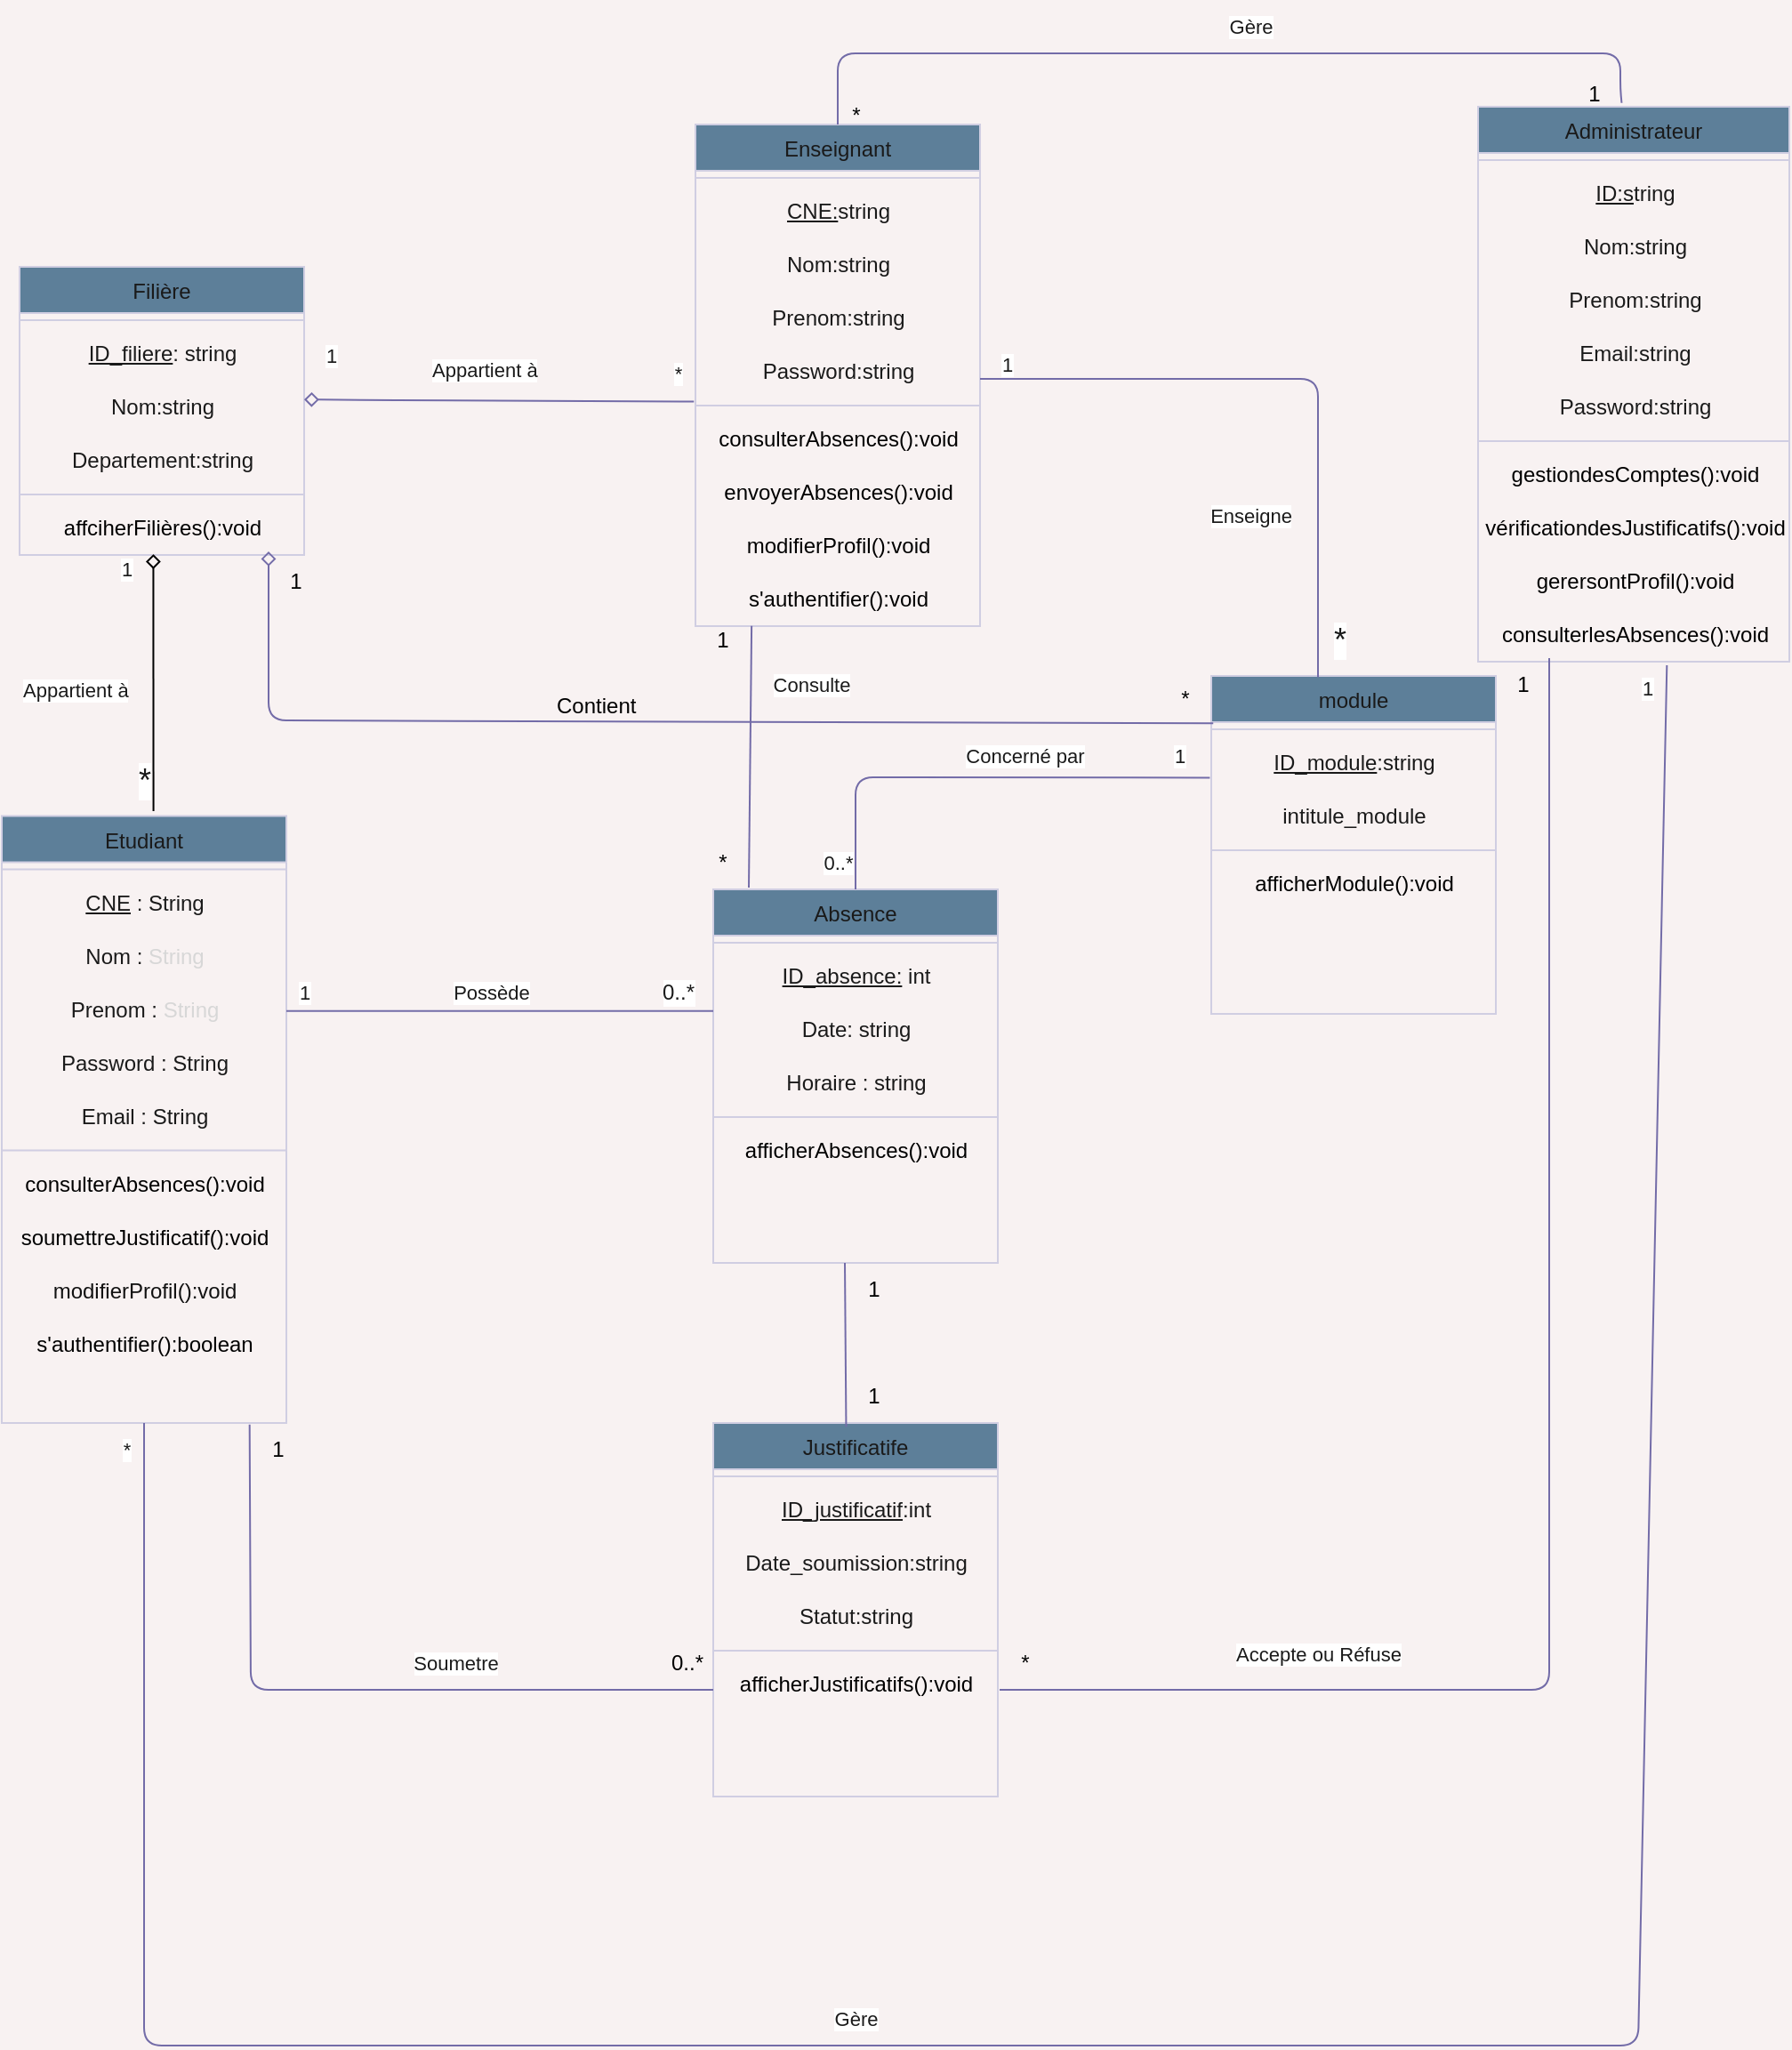 <mxfile>
    <diagram id="C5RBs43oDa-KdzZeNtuy" name="Page-1">
        <mxGraphModel dx="529" dy="321" grid="1" gridSize="10" guides="1" tooltips="1" connect="1" arrows="1" fold="1" page="1" pageScale="1" pageWidth="827" pageHeight="1169" background="light-dark(#f8f2f2, #121212)" math="0" shadow="0">
            <root>
                <mxCell id="WIyWlLk6GJQsqaUBKTNV-0"/>
                <mxCell id="WIyWlLk6GJQsqaUBKTNV-1" parent="WIyWlLk6GJQsqaUBKTNV-0"/>
                <mxCell id="zkfFHV4jXpPFQw0GAbJ--6" value="Etudiant" style="swimlane;fontStyle=0;align=center;verticalAlign=top;childLayout=stackLayout;horizontal=1;startSize=26;horizontalStack=0;resizeParent=1;resizeLast=0;collapsible=1;marginBottom=0;rounded=0;shadow=0;strokeWidth=1;labelBackgroundColor=none;fillColor=#5D7F99;strokeColor=#D0CEE2;fontColor=#1A1A1A;" parent="WIyWlLk6GJQsqaUBKTNV-1" vertex="1">
                    <mxGeometry x="90" y="668.75" width="160" height="341.25" as="geometry">
                        <mxRectangle x="130" y="380" width="160" height="26" as="alternateBounds"/>
                    </mxGeometry>
                </mxCell>
                <mxCell id="zkfFHV4jXpPFQw0GAbJ--9" value="" style="line;html=1;strokeWidth=1;align=left;verticalAlign=middle;spacingTop=-1;spacingLeft=3;spacingRight=3;rotatable=0;labelPosition=right;points=[];portConstraint=eastwest;labelBackgroundColor=none;fillColor=#5D7F99;strokeColor=#D0CEE2;fontColor=#1A1A1A;rounded=0;" parent="zkfFHV4jXpPFQw0GAbJ--6" vertex="1">
                    <mxGeometry y="26" width="160" height="8" as="geometry"/>
                </mxCell>
                <mxCell id="KPbJ_3w0T-IEtuTJ-LnU-7" value="&lt;u&gt;CNE&lt;/u&gt; : String" style="text;html=1;align=center;verticalAlign=middle;resizable=0;points=[];autosize=1;strokeColor=none;fillColor=none;fontColor=#1A1A1A;" parent="zkfFHV4jXpPFQw0GAbJ--6" vertex="1">
                    <mxGeometry y="34" width="160" height="30" as="geometry"/>
                </mxCell>
                <mxCell id="KPbJ_3w0T-IEtuTJ-LnU-11" value="Nom :&amp;nbsp;&lt;span&gt;&lt;font style=&quot;color: light-dark(rgb(215, 215, 215), rgb(255, 255, 255));&quot;&gt;String&lt;/font&gt;&lt;/span&gt;" style="text;html=1;align=center;verticalAlign=middle;resizable=0;points=[];autosize=1;strokeColor=none;fillColor=none;fontColor=#1A1A1A;" parent="zkfFHV4jXpPFQw0GAbJ--6" vertex="1">
                    <mxGeometry y="64" width="160" height="30" as="geometry"/>
                </mxCell>
                <mxCell id="KPbJ_3w0T-IEtuTJ-LnU-12" value="Prenom :&amp;nbsp;&lt;span&gt;&lt;font style=&quot;color: light-dark(rgb(215, 215, 215), rgb(255, 255, 255));&quot;&gt;String&lt;/font&gt;&lt;/span&gt;" style="text;html=1;align=center;verticalAlign=middle;resizable=0;points=[];autosize=1;strokeColor=none;fillColor=none;fontColor=#1A1A1A;" parent="zkfFHV4jXpPFQw0GAbJ--6" vertex="1">
                    <mxGeometry y="94" width="160" height="30" as="geometry"/>
                </mxCell>
                <mxCell id="KPbJ_3w0T-IEtuTJ-LnU-13" value="Password : String" style="text;html=1;align=center;verticalAlign=middle;resizable=0;points=[];autosize=1;strokeColor=none;fillColor=none;fontColor=#1A1A1A;" parent="zkfFHV4jXpPFQw0GAbJ--6" vertex="1">
                    <mxGeometry y="124" width="160" height="30" as="geometry"/>
                </mxCell>
                <mxCell id="KPbJ_3w0T-IEtuTJ-LnU-14" value="Email : String" style="text;html=1;align=center;verticalAlign=middle;resizable=0;points=[];autosize=1;strokeColor=none;fillColor=none;fontColor=#1A1A1A;" parent="zkfFHV4jXpPFQw0GAbJ--6" vertex="1">
                    <mxGeometry y="154" width="160" height="30" as="geometry"/>
                </mxCell>
                <mxCell id="17" value="" style="line;html=1;strokeWidth=1;align=left;verticalAlign=middle;spacingTop=-1;spacingLeft=3;spacingRight=3;rotatable=0;labelPosition=right;points=[];portConstraint=eastwest;labelBackgroundColor=none;fillColor=#5D7F99;strokeColor=#D0CEE2;fontColor=#1A1A1A;rounded=0;" vertex="1" parent="zkfFHV4jXpPFQw0GAbJ--6">
                    <mxGeometry y="184" width="160" height="8" as="geometry"/>
                </mxCell>
                <mxCell id="18" value="consulterAbsences():void" style="text;html=1;align=center;verticalAlign=middle;resizable=0;points=[];autosize=1;strokeColor=none;fillColor=none;" vertex="1" parent="zkfFHV4jXpPFQw0GAbJ--6">
                    <mxGeometry y="192" width="160" height="30" as="geometry"/>
                </mxCell>
                <mxCell id="20" value="soumettreJustificatif():void" style="text;html=1;align=center;verticalAlign=middle;resizable=0;points=[];autosize=1;strokeColor=none;fillColor=none;" vertex="1" parent="zkfFHV4jXpPFQw0GAbJ--6">
                    <mxGeometry y="222" width="160" height="30" as="geometry"/>
                </mxCell>
                <mxCell id="25" value="&lt;font color=&quot;#121212&quot;&gt;modifierProfil():void&lt;/font&gt;" style="text;html=1;align=center;verticalAlign=middle;resizable=0;points=[];autosize=1;strokeColor=none;fillColor=none;" vertex="1" parent="zkfFHV4jXpPFQw0GAbJ--6">
                    <mxGeometry y="252" width="160" height="30" as="geometry"/>
                </mxCell>
                <mxCell id="41" value="s&#39;authentifier():boolean" style="text;html=1;align=center;verticalAlign=middle;resizable=0;points=[];autosize=1;strokeColor=none;fillColor=none;" vertex="1" parent="zkfFHV4jXpPFQw0GAbJ--6">
                    <mxGeometry y="282" width="160" height="30" as="geometry"/>
                </mxCell>
                <mxCell id="KPbJ_3w0T-IEtuTJ-LnU-0" value="Enseignant" style="swimlane;fontStyle=0;align=center;verticalAlign=top;childLayout=stackLayout;horizontal=1;startSize=26;horizontalStack=0;resizeParent=1;resizeLast=0;collapsible=1;marginBottom=0;rounded=0;shadow=0;strokeWidth=1;labelBackgroundColor=none;fillColor=#5D7F99;strokeColor=#D0CEE2;fontColor=#1A1A1A;" parent="WIyWlLk6GJQsqaUBKTNV-1" vertex="1">
                    <mxGeometry x="480" y="280" width="160" height="282" as="geometry">
                        <mxRectangle x="130" y="380" width="160" height="26" as="alternateBounds"/>
                    </mxGeometry>
                </mxCell>
                <mxCell id="KPbJ_3w0T-IEtuTJ-LnU-1" value="" style="line;html=1;strokeWidth=1;align=left;verticalAlign=middle;spacingTop=-1;spacingLeft=3;spacingRight=3;rotatable=0;labelPosition=right;points=[];portConstraint=eastwest;labelBackgroundColor=none;fillColor=#5D7F99;strokeColor=#D0CEE2;fontColor=#1A1A1A;rounded=0;" parent="KPbJ_3w0T-IEtuTJ-LnU-0" vertex="1">
                    <mxGeometry y="26" width="160" height="8" as="geometry"/>
                </mxCell>
                <mxCell id="KPbJ_3w0T-IEtuTJ-LnU-26" value="&lt;u&gt;CNE:&lt;/u&gt;string" style="text;html=1;align=center;verticalAlign=middle;resizable=0;points=[];autosize=1;strokeColor=none;fillColor=none;fontColor=#1A1A1A;" parent="KPbJ_3w0T-IEtuTJ-LnU-0" vertex="1">
                    <mxGeometry y="34" width="160" height="30" as="geometry"/>
                </mxCell>
                <mxCell id="KPbJ_3w0T-IEtuTJ-LnU-27" value="Nom:string" style="text;html=1;align=center;verticalAlign=middle;resizable=0;points=[];autosize=1;strokeColor=none;fillColor=none;fontColor=#1A1A1A;" parent="KPbJ_3w0T-IEtuTJ-LnU-0" vertex="1">
                    <mxGeometry y="64" width="160" height="30" as="geometry"/>
                </mxCell>
                <mxCell id="KPbJ_3w0T-IEtuTJ-LnU-28" value="Prenom:string" style="text;html=1;align=center;verticalAlign=middle;resizable=0;points=[];autosize=1;strokeColor=none;fillColor=none;fontColor=#1A1A1A;" parent="KPbJ_3w0T-IEtuTJ-LnU-0" vertex="1">
                    <mxGeometry y="94" width="160" height="30" as="geometry"/>
                </mxCell>
                <mxCell id="KPbJ_3w0T-IEtuTJ-LnU-32" value="Password:string" style="text;html=1;align=center;verticalAlign=middle;resizable=0;points=[];autosize=1;strokeColor=none;fillColor=none;fontColor=#1A1A1A;" parent="KPbJ_3w0T-IEtuTJ-LnU-0" vertex="1">
                    <mxGeometry y="124" width="160" height="30" as="geometry"/>
                </mxCell>
                <mxCell id="21" value="" style="line;html=1;strokeWidth=1;align=left;verticalAlign=middle;spacingTop=-1;spacingLeft=3;spacingRight=3;rotatable=0;labelPosition=right;points=[];portConstraint=eastwest;labelBackgroundColor=none;fillColor=#5D7F99;strokeColor=#D0CEE2;fontColor=#1A1A1A;rounded=0;" vertex="1" parent="KPbJ_3w0T-IEtuTJ-LnU-0">
                    <mxGeometry y="154" width="160" height="8" as="geometry"/>
                </mxCell>
                <mxCell id="22" value="consulterAbsences():void" style="text;html=1;align=center;verticalAlign=middle;resizable=0;points=[];autosize=1;strokeColor=none;fillColor=none;" vertex="1" parent="KPbJ_3w0T-IEtuTJ-LnU-0">
                    <mxGeometry y="162" width="160" height="30" as="geometry"/>
                </mxCell>
                <mxCell id="23" value="envoyerAbsences():void" style="text;html=1;align=center;verticalAlign=middle;resizable=0;points=[];autosize=1;strokeColor=none;fillColor=none;" vertex="1" parent="KPbJ_3w0T-IEtuTJ-LnU-0">
                    <mxGeometry y="192" width="160" height="30" as="geometry"/>
                </mxCell>
                <mxCell id="24" value="modifierProfil():void" style="text;html=1;align=center;verticalAlign=middle;resizable=0;points=[];autosize=1;strokeColor=none;fillColor=none;" vertex="1" parent="KPbJ_3w0T-IEtuTJ-LnU-0">
                    <mxGeometry y="222" width="160" height="30" as="geometry"/>
                </mxCell>
                <mxCell id="42" value="s&#39;authentifier():void" style="text;html=1;align=center;verticalAlign=middle;resizable=0;points=[];autosize=1;strokeColor=none;fillColor=none;" vertex="1" parent="KPbJ_3w0T-IEtuTJ-LnU-0">
                    <mxGeometry y="252" width="160" height="30" as="geometry"/>
                </mxCell>
                <mxCell id="KPbJ_3w0T-IEtuTJ-LnU-2" value="Administrateur" style="swimlane;fontStyle=0;align=center;verticalAlign=top;childLayout=stackLayout;horizontal=1;startSize=26;horizontalStack=0;resizeParent=1;resizeLast=0;collapsible=1;marginBottom=0;rounded=0;shadow=0;strokeWidth=1;labelBackgroundColor=none;fillColor=#5D7F99;strokeColor=#D0CEE2;fontColor=#1A1A1A;" parent="WIyWlLk6GJQsqaUBKTNV-1" vertex="1">
                    <mxGeometry x="920" y="270" width="175" height="312" as="geometry">
                        <mxRectangle x="130" y="380" width="160" height="26" as="alternateBounds"/>
                    </mxGeometry>
                </mxCell>
                <mxCell id="KPbJ_3w0T-IEtuTJ-LnU-3" value="" style="line;html=1;strokeWidth=1;align=left;verticalAlign=middle;spacingTop=-1;spacingLeft=3;spacingRight=3;rotatable=0;labelPosition=right;points=[];portConstraint=eastwest;labelBackgroundColor=none;fillColor=#5D7F99;strokeColor=#D0CEE2;fontColor=#1A1A1A;rounded=0;" parent="KPbJ_3w0T-IEtuTJ-LnU-2" vertex="1">
                    <mxGeometry y="26" width="175" height="8" as="geometry"/>
                </mxCell>
                <mxCell id="KPbJ_3w0T-IEtuTJ-LnU-16" value="&lt;u&gt;ID:s&lt;/u&gt;tring" style="text;html=1;align=center;verticalAlign=middle;resizable=0;points=[];autosize=1;strokeColor=none;fillColor=none;fontColor=#1A1A1A;" parent="KPbJ_3w0T-IEtuTJ-LnU-2" vertex="1">
                    <mxGeometry y="34" width="175" height="30" as="geometry"/>
                </mxCell>
                <mxCell id="KPbJ_3w0T-IEtuTJ-LnU-17" value="Nom:string" style="text;html=1;align=center;verticalAlign=middle;resizable=0;points=[];autosize=1;strokeColor=none;fillColor=none;fontColor=#1A1A1A;" parent="KPbJ_3w0T-IEtuTJ-LnU-2" vertex="1">
                    <mxGeometry y="64" width="175" height="30" as="geometry"/>
                </mxCell>
                <mxCell id="KPbJ_3w0T-IEtuTJ-LnU-18" value="Prenom:string" style="text;html=1;align=center;verticalAlign=middle;resizable=0;points=[];autosize=1;strokeColor=none;fillColor=none;fontColor=#1A1A1A;" parent="KPbJ_3w0T-IEtuTJ-LnU-2" vertex="1">
                    <mxGeometry y="94" width="175" height="30" as="geometry"/>
                </mxCell>
                <mxCell id="KPbJ_3w0T-IEtuTJ-LnU-19" value="Email:string" style="text;html=1;align=center;verticalAlign=middle;resizable=0;points=[];autosize=1;strokeColor=none;fillColor=none;fontColor=#1A1A1A;" parent="KPbJ_3w0T-IEtuTJ-LnU-2" vertex="1">
                    <mxGeometry y="124" width="175" height="30" as="geometry"/>
                </mxCell>
                <mxCell id="KPbJ_3w0T-IEtuTJ-LnU-20" value="Password:string" style="text;html=1;align=center;verticalAlign=middle;resizable=0;points=[];autosize=1;strokeColor=none;fillColor=none;fontColor=#1A1A1A;" parent="KPbJ_3w0T-IEtuTJ-LnU-2" vertex="1">
                    <mxGeometry y="154" width="175" height="30" as="geometry"/>
                </mxCell>
                <mxCell id="26" value="" style="line;html=1;strokeWidth=1;align=left;verticalAlign=middle;spacingTop=-1;spacingLeft=3;spacingRight=3;rotatable=0;labelPosition=right;points=[];portConstraint=eastwest;labelBackgroundColor=none;fillColor=#5D7F99;strokeColor=#D0CEE2;fontColor=#1A1A1A;rounded=0;" vertex="1" parent="KPbJ_3w0T-IEtuTJ-LnU-2">
                    <mxGeometry y="184" width="175" height="8" as="geometry"/>
                </mxCell>
                <mxCell id="27" value="gestiondesComptes():void" style="text;html=1;align=center;verticalAlign=middle;resizable=0;points=[];autosize=1;strokeColor=none;fillColor=none;" vertex="1" parent="KPbJ_3w0T-IEtuTJ-LnU-2">
                    <mxGeometry y="192" width="175" height="30" as="geometry"/>
                </mxCell>
                <mxCell id="28" value="vérificationdesJustificatifs():void" style="text;html=1;align=center;verticalAlign=middle;resizable=0;points=[];autosize=1;strokeColor=none;fillColor=none;" vertex="1" parent="KPbJ_3w0T-IEtuTJ-LnU-2">
                    <mxGeometry y="222" width="175" height="30" as="geometry"/>
                </mxCell>
                <mxCell id="29" value="gerersontProfil():void" style="text;html=1;align=center;verticalAlign=middle;resizable=0;points=[];autosize=1;strokeColor=none;fillColor=none;" vertex="1" parent="KPbJ_3w0T-IEtuTJ-LnU-2">
                    <mxGeometry y="252" width="175" height="30" as="geometry"/>
                </mxCell>
                <mxCell id="31" value="consulterlesAbsences():void" style="text;html=1;align=center;verticalAlign=middle;resizable=0;points=[];autosize=1;strokeColor=none;fillColor=none;" vertex="1" parent="KPbJ_3w0T-IEtuTJ-LnU-2">
                    <mxGeometry y="282" width="175" height="30" as="geometry"/>
                </mxCell>
                <mxCell id="KPbJ_3w0T-IEtuTJ-LnU-34" value="Filière" style="swimlane;fontStyle=0;align=center;verticalAlign=top;childLayout=stackLayout;horizontal=1;startSize=26;horizontalStack=0;resizeParent=1;resizeLast=0;collapsible=1;marginBottom=0;rounded=0;shadow=0;strokeWidth=1;labelBackgroundColor=none;fillColor=#5D7F99;strokeColor=#D0CEE2;fontColor=#1A1A1A;" parent="WIyWlLk6GJQsqaUBKTNV-1" vertex="1">
                    <mxGeometry x="100" y="360" width="160" height="162" as="geometry">
                        <mxRectangle x="130" y="380" width="160" height="26" as="alternateBounds"/>
                    </mxGeometry>
                </mxCell>
                <mxCell id="KPbJ_3w0T-IEtuTJ-LnU-35" value="" style="line;html=1;strokeWidth=1;align=left;verticalAlign=middle;spacingTop=-1;spacingLeft=3;spacingRight=3;rotatable=0;labelPosition=right;points=[];portConstraint=eastwest;labelBackgroundColor=none;fillColor=#5D7F99;strokeColor=#D0CEE2;fontColor=#1A1A1A;rounded=0;" parent="KPbJ_3w0T-IEtuTJ-LnU-34" vertex="1">
                    <mxGeometry y="26" width="160" height="8" as="geometry"/>
                </mxCell>
                <mxCell id="KPbJ_3w0T-IEtuTJ-LnU-36" value="&lt;u&gt;ID_filiere&lt;/u&gt;: string" style="text;html=1;align=center;verticalAlign=middle;resizable=0;points=[];autosize=1;strokeColor=none;fillColor=none;fontColor=#1A1A1A;" parent="KPbJ_3w0T-IEtuTJ-LnU-34" vertex="1">
                    <mxGeometry y="34" width="160" height="30" as="geometry"/>
                </mxCell>
                <mxCell id="KPbJ_3w0T-IEtuTJ-LnU-37" value="Nom:string" style="text;html=1;align=center;verticalAlign=middle;resizable=0;points=[];autosize=1;strokeColor=none;fillColor=none;fontColor=#1A1A1A;" parent="KPbJ_3w0T-IEtuTJ-LnU-34" vertex="1">
                    <mxGeometry y="64" width="160" height="30" as="geometry"/>
                </mxCell>
                <mxCell id="KPbJ_3w0T-IEtuTJ-LnU-38" value="Departement:string" style="text;html=1;align=center;verticalAlign=middle;resizable=0;points=[];autosize=1;strokeColor=none;fillColor=none;fontColor=#1A1A1A;" parent="KPbJ_3w0T-IEtuTJ-LnU-34" vertex="1">
                    <mxGeometry y="94" width="160" height="30" as="geometry"/>
                </mxCell>
                <mxCell id="39" value="" style="line;html=1;strokeWidth=1;align=left;verticalAlign=middle;spacingTop=-1;spacingLeft=3;spacingRight=3;rotatable=0;labelPosition=right;points=[];portConstraint=eastwest;labelBackgroundColor=none;fillColor=#5D7F99;strokeColor=#D0CEE2;fontColor=#1A1A1A;rounded=0;" vertex="1" parent="KPbJ_3w0T-IEtuTJ-LnU-34">
                    <mxGeometry y="124" width="160" height="8" as="geometry"/>
                </mxCell>
                <mxCell id="40" value="affciherFilières():void" style="text;html=1;align=center;verticalAlign=middle;resizable=0;points=[];autosize=1;strokeColor=none;fillColor=none;" vertex="1" parent="KPbJ_3w0T-IEtuTJ-LnU-34">
                    <mxGeometry y="132" width="160" height="30" as="geometry"/>
                </mxCell>
                <mxCell id="KPbJ_3w0T-IEtuTJ-LnU-40" value="module" style="swimlane;fontStyle=0;align=center;verticalAlign=top;childLayout=stackLayout;horizontal=1;startSize=26;horizontalStack=0;resizeParent=1;resizeLast=0;collapsible=1;marginBottom=0;rounded=0;shadow=0;strokeWidth=1;labelBackgroundColor=none;fillColor=#5D7F99;strokeColor=#D0CEE2;fontColor=#1A1A1A;" parent="WIyWlLk6GJQsqaUBKTNV-1" vertex="1">
                    <mxGeometry x="770" y="590" width="160" height="190" as="geometry">
                        <mxRectangle x="130" y="380" width="160" height="26" as="alternateBounds"/>
                    </mxGeometry>
                </mxCell>
                <mxCell id="KPbJ_3w0T-IEtuTJ-LnU-41" value="" style="line;html=1;strokeWidth=1;align=left;verticalAlign=middle;spacingTop=-1;spacingLeft=3;spacingRight=3;rotatable=0;labelPosition=right;points=[];portConstraint=eastwest;labelBackgroundColor=none;fillColor=#5D7F99;strokeColor=#D0CEE2;fontColor=#1A1A1A;rounded=0;" parent="KPbJ_3w0T-IEtuTJ-LnU-40" vertex="1">
                    <mxGeometry y="26" width="160" height="8" as="geometry"/>
                </mxCell>
                <mxCell id="KPbJ_3w0T-IEtuTJ-LnU-42" value="&lt;u&gt;ID_module&lt;/u&gt;:string" style="text;html=1;align=center;verticalAlign=middle;resizable=0;points=[];autosize=1;strokeColor=none;fillColor=none;fontColor=#1A1A1A;" parent="KPbJ_3w0T-IEtuTJ-LnU-40" vertex="1">
                    <mxGeometry y="34" width="160" height="30" as="geometry"/>
                </mxCell>
                <mxCell id="KPbJ_3w0T-IEtuTJ-LnU-43" value="intitule_module" style="text;html=1;align=center;verticalAlign=middle;resizable=0;points=[];autosize=1;strokeColor=none;fillColor=none;fontColor=#1A1A1A;" parent="KPbJ_3w0T-IEtuTJ-LnU-40" vertex="1">
                    <mxGeometry y="64" width="160" height="30" as="geometry"/>
                </mxCell>
                <mxCell id="32" value="" style="line;html=1;strokeWidth=1;align=left;verticalAlign=middle;spacingTop=-1;spacingLeft=3;spacingRight=3;rotatable=0;labelPosition=right;points=[];portConstraint=eastwest;labelBackgroundColor=none;fillColor=#5D7F99;strokeColor=#D0CEE2;fontColor=#1A1A1A;rounded=0;" vertex="1" parent="KPbJ_3w0T-IEtuTJ-LnU-40">
                    <mxGeometry y="94" width="160" height="8" as="geometry"/>
                </mxCell>
                <mxCell id="33" value="afficherModule():void" style="text;html=1;align=center;verticalAlign=middle;resizable=0;points=[];autosize=1;strokeColor=none;fillColor=none;" vertex="1" parent="KPbJ_3w0T-IEtuTJ-LnU-40">
                    <mxGeometry y="102" width="160" height="30" as="geometry"/>
                </mxCell>
                <mxCell id="KPbJ_3w0T-IEtuTJ-LnU-48" value="Absence" style="swimlane;fontStyle=0;align=center;verticalAlign=top;childLayout=stackLayout;horizontal=1;startSize=26;horizontalStack=0;resizeParent=1;resizeLast=0;collapsible=1;marginBottom=0;rounded=0;shadow=0;strokeWidth=1;labelBackgroundColor=none;fillColor=#5D7F99;strokeColor=#D0CEE2;fontColor=#1A1A1A;" parent="WIyWlLk6GJQsqaUBKTNV-1" vertex="1">
                    <mxGeometry x="490" y="710" width="160" height="210" as="geometry">
                        <mxRectangle x="130" y="380" width="160" height="26" as="alternateBounds"/>
                    </mxGeometry>
                </mxCell>
                <mxCell id="KPbJ_3w0T-IEtuTJ-LnU-49" value="" style="line;html=1;strokeWidth=1;align=left;verticalAlign=middle;spacingTop=-1;spacingLeft=3;spacingRight=3;rotatable=0;labelPosition=right;points=[];portConstraint=eastwest;labelBackgroundColor=none;fillColor=#5D7F99;strokeColor=#D0CEE2;fontColor=#1A1A1A;rounded=0;" parent="KPbJ_3w0T-IEtuTJ-LnU-48" vertex="1">
                    <mxGeometry y="26" width="160" height="8" as="geometry"/>
                </mxCell>
                <mxCell id="KPbJ_3w0T-IEtuTJ-LnU-50" value="&lt;u&gt;ID_absence:&lt;/u&gt; int" style="text;html=1;align=center;verticalAlign=middle;resizable=0;points=[];autosize=1;strokeColor=none;fillColor=none;fontColor=#1A1A1A;" parent="KPbJ_3w0T-IEtuTJ-LnU-48" vertex="1">
                    <mxGeometry y="34" width="160" height="30" as="geometry"/>
                </mxCell>
                <mxCell id="KPbJ_3w0T-IEtuTJ-LnU-51" value="Date: string" style="text;html=1;align=center;verticalAlign=middle;resizable=0;points=[];autosize=1;strokeColor=none;fillColor=none;fontColor=#1A1A1A;" parent="KPbJ_3w0T-IEtuTJ-LnU-48" vertex="1">
                    <mxGeometry y="64" width="160" height="30" as="geometry"/>
                </mxCell>
                <mxCell id="KPbJ_3w0T-IEtuTJ-LnU-52" value="Horaire : string" style="text;html=1;align=center;verticalAlign=middle;resizable=0;points=[];autosize=1;strokeColor=none;fillColor=none;fontColor=#1A1A1A;" parent="KPbJ_3w0T-IEtuTJ-LnU-48" vertex="1">
                    <mxGeometry y="94" width="160" height="30" as="geometry"/>
                </mxCell>
                <mxCell id="34" value="" style="line;html=1;strokeWidth=1;align=left;verticalAlign=middle;spacingTop=-1;spacingLeft=3;spacingRight=3;rotatable=0;labelPosition=right;points=[];portConstraint=eastwest;labelBackgroundColor=none;fillColor=#5D7F99;strokeColor=#D0CEE2;fontColor=#1A1A1A;rounded=0;" vertex="1" parent="KPbJ_3w0T-IEtuTJ-LnU-48">
                    <mxGeometry y="124" width="160" height="8" as="geometry"/>
                </mxCell>
                <mxCell id="35" value="afficherAbsences():void" style="text;html=1;align=center;verticalAlign=middle;resizable=0;points=[];autosize=1;strokeColor=none;fillColor=none;" vertex="1" parent="KPbJ_3w0T-IEtuTJ-LnU-48">
                    <mxGeometry y="132" width="160" height="30" as="geometry"/>
                </mxCell>
                <mxCell id="KPbJ_3w0T-IEtuTJ-LnU-61" value="Appartient à" style="text;whiteSpace=wrap;html=1;fontFamily=Helvetica;fontSize=11;fontColor=#1A1A1A;labelBackgroundColor=default;" parent="WIyWlLk6GJQsqaUBKTNV-1" vertex="1">
                    <mxGeometry x="100" y="585" width="80" height="20" as="geometry"/>
                </mxCell>
                <mxCell id="KPbJ_3w0T-IEtuTJ-LnU-62" value="" style="endArrow=none;html=1;rounded=1;strokeColor=#736CA8;align=center;verticalAlign=middle;fontFamily=Helvetica;fontSize=11;fontColor=#1A1A1A;labelBackgroundColor=default;exitX=0.375;exitY=0.004;exitDx=0;exitDy=0;exitPerimeter=0;" parent="WIyWlLk6GJQsqaUBKTNV-1" source="KPbJ_3w0T-IEtuTJ-LnU-40" edge="1">
                    <mxGeometry width="50" height="50" relative="1" as="geometry">
                        <mxPoint x="750" y="575" as="sourcePoint"/>
                        <mxPoint x="640" y="423" as="targetPoint"/>
                        <Array as="points">
                            <mxPoint x="830" y="423"/>
                        </Array>
                    </mxGeometry>
                </mxCell>
                <mxCell id="KPbJ_3w0T-IEtuTJ-LnU-63" value="Enseigne" style="text;html=1;align=center;verticalAlign=middle;resizable=0;points=[];autosize=1;strokeColor=none;fillColor=none;fontFamily=Helvetica;fontSize=11;fontColor=#1A1A1A;labelBackgroundColor=default;" parent="WIyWlLk6GJQsqaUBKTNV-1" vertex="1">
                    <mxGeometry x="757" y="485" width="70" height="30" as="geometry"/>
                </mxCell>
                <mxCell id="KPbJ_3w0T-IEtuTJ-LnU-65" value="" style="endArrow=none;html=1;rounded=1;strokeColor=#736CA8;align=center;verticalAlign=middle;fontFamily=Helvetica;fontSize=11;fontColor=#1A1A1A;labelBackgroundColor=default;entryX=1.024;entryY=0.447;entryDx=0;entryDy=0;exitX=0.167;exitY=0.667;exitDx=0;exitDy=0;exitPerimeter=0;entryPerimeter=0;" parent="WIyWlLk6GJQsqaUBKTNV-1" target="14" edge="1" source="13">
                    <mxGeometry width="50" height="50" relative="1" as="geometry">
                        <mxPoint x="560" y="310" as="sourcePoint"/>
                        <mxPoint x="790" y="170" as="targetPoint"/>
                        <Array as="points">
                            <mxPoint x="560" y="240"/>
                            <mxPoint x="780" y="240"/>
                            <mxPoint x="1000" y="240"/>
                            <mxPoint x="1000" y="260"/>
                        </Array>
                    </mxGeometry>
                </mxCell>
                <mxCell id="KPbJ_3w0T-IEtuTJ-LnU-66" value="Gère" style="text;html=1;align=center;verticalAlign=middle;resizable=0;points=[];autosize=1;strokeColor=none;fillColor=none;fontFamily=Helvetica;fontSize=11;fontColor=#1A1A1A;labelBackgroundColor=default;" parent="WIyWlLk6GJQsqaUBKTNV-1" vertex="1">
                    <mxGeometry x="767" y="210" width="50" height="30" as="geometry"/>
                </mxCell>
                <mxCell id="KPbJ_3w0T-IEtuTJ-LnU-67" value="" style="endArrow=none;html=1;rounded=1;strokeColor=#736CA8;align=center;verticalAlign=middle;fontFamily=Helvetica;fontSize=11;fontColor=#1A1A1A;labelBackgroundColor=default;entryX=0.872;entryY=0.066;entryDx=0;entryDy=0;entryPerimeter=0;" parent="WIyWlLk6GJQsqaUBKTNV-1" edge="1" target="KPbJ_3w0T-IEtuTJ-LnU-83">
                    <mxGeometry width="50" height="50" relative="1" as="geometry">
                        <mxPoint x="170" y="1010" as="sourcePoint"/>
                        <mxPoint x="1000" y="580" as="targetPoint"/>
                        <Array as="points">
                            <mxPoint x="170" y="1360"/>
                            <mxPoint x="1010" y="1360"/>
                        </Array>
                    </mxGeometry>
                </mxCell>
                <mxCell id="KPbJ_3w0T-IEtuTJ-LnU-68" value="Gère" style="text;html=1;align=center;verticalAlign=middle;resizable=0;points=[];autosize=1;strokeColor=none;fillColor=none;fontFamily=Helvetica;fontSize=11;fontColor=#1A1A1A;labelBackgroundColor=default;" parent="WIyWlLk6GJQsqaUBKTNV-1" vertex="1">
                    <mxGeometry x="545" y="1330" width="50" height="30" as="geometry"/>
                </mxCell>
                <mxCell id="KPbJ_3w0T-IEtuTJ-LnU-69" value="1" style="text;html=1;align=center;verticalAlign=middle;resizable=0;points=[];autosize=1;strokeColor=none;fillColor=none;fontFamily=Helvetica;fontSize=11;fontColor=#1A1A1A;labelBackgroundColor=default;" parent="WIyWlLk6GJQsqaUBKTNV-1" vertex="1">
                    <mxGeometry x="145" y="515" width="30" height="30" as="geometry"/>
                </mxCell>
                <mxCell id="KPbJ_3w0T-IEtuTJ-LnU-70" value="*" style="text;html=1;align=center;verticalAlign=middle;resizable=0;points=[];autosize=1;strokeColor=none;fillColor=none;fontFamily=Helvetica;fontSize=18;fontColor=#1A1A1A;labelBackgroundColor=default;strokeWidth=1;" parent="WIyWlLk6GJQsqaUBKTNV-1" vertex="1">
                    <mxGeometry x="155" y="628.75" width="30" height="40" as="geometry"/>
                </mxCell>
                <mxCell id="KPbJ_3w0T-IEtuTJ-LnU-72" value="*" style="text;html=1;align=center;verticalAlign=middle;resizable=0;points=[];autosize=1;strokeColor=none;fillColor=none;fontFamily=Helvetica;fontSize=18;fontColor=#1A1A1A;labelBackgroundColor=default;" parent="WIyWlLk6GJQsqaUBKTNV-1" vertex="1">
                    <mxGeometry x="827" y="550" width="30" height="40" as="geometry"/>
                </mxCell>
                <mxCell id="KPbJ_3w0T-IEtuTJ-LnU-73" value="1" style="text;html=1;align=center;verticalAlign=middle;resizable=0;points=[];autosize=1;strokeColor=none;fillColor=none;fontFamily=Helvetica;fontSize=11;fontColor=#1A1A1A;labelBackgroundColor=default;" parent="WIyWlLk6GJQsqaUBKTNV-1" vertex="1">
                    <mxGeometry x="640" y="400" width="30" height="30" as="geometry"/>
                </mxCell>
                <mxCell id="KPbJ_3w0T-IEtuTJ-LnU-74" value="" style="endArrow=none;html=1;rounded=1;strokeColor=#736CA8;align=center;verticalAlign=middle;fontFamily=Helvetica;fontSize=11;fontColor=#1A1A1A;labelBackgroundColor=default;exitX=0.167;exitY=0.861;exitDx=0;exitDy=0;exitPerimeter=0;entryX=0;entryY=0.144;entryDx=0;entryDy=0;entryPerimeter=0;" parent="WIyWlLk6GJQsqaUBKTNV-1" source="KPbJ_3w0T-IEtuTJ-LnU-76" target="KPbJ_3w0T-IEtuTJ-LnU-51" edge="1">
                    <mxGeometry width="50" height="50" relative="1" as="geometry">
                        <mxPoint x="380" y="840" as="sourcePoint"/>
                        <mxPoint x="380" y="655" as="targetPoint"/>
                    </mxGeometry>
                </mxCell>
                <mxCell id="KPbJ_3w0T-IEtuTJ-LnU-75" value="Possède" style="text;html=1;align=center;verticalAlign=middle;resizable=0;points=[];autosize=1;strokeColor=none;fillColor=none;fontFamily=Helvetica;fontSize=11;fontColor=#1A1A1A;labelBackgroundColor=default;" parent="WIyWlLk6GJQsqaUBKTNV-1" vertex="1">
                    <mxGeometry x="330" y="752.5" width="70" height="30" as="geometry"/>
                </mxCell>
                <mxCell id="KPbJ_3w0T-IEtuTJ-LnU-76" value="1" style="text;html=1;align=center;verticalAlign=middle;resizable=0;points=[];autosize=1;strokeColor=none;fillColor=none;fontFamily=Helvetica;fontSize=11;fontColor=#1A1A1A;labelBackgroundColor=default;" parent="WIyWlLk6GJQsqaUBKTNV-1" vertex="1">
                    <mxGeometry x="245" y="752.5" width="30" height="30" as="geometry"/>
                </mxCell>
                <mxCell id="KPbJ_3w0T-IEtuTJ-LnU-77" value="&lt;font style=&quot;font-size: 12px;&quot;&gt;0..*&lt;/font&gt;" style="text;html=1;align=center;verticalAlign=middle;resizable=0;points=[];autosize=1;strokeColor=none;fillColor=none;fontFamily=Helvetica;fontSize=11;fontColor=#1A1A1A;labelBackgroundColor=default;" parent="WIyWlLk6GJQsqaUBKTNV-1" vertex="1">
                    <mxGeometry x="450" y="752.5" width="40" height="30" as="geometry"/>
                </mxCell>
                <mxCell id="KPbJ_3w0T-IEtuTJ-LnU-78" value="" style="endArrow=none;html=1;rounded=1;strokeColor=#736CA8;align=center;verticalAlign=middle;fontFamily=Helvetica;fontSize=11;fontColor=#1A1A1A;labelBackgroundColor=default;exitX=-0.005;exitY=0.773;exitDx=0;exitDy=0;exitPerimeter=0;entryX=0.5;entryY=0;entryDx=0;entryDy=0;" parent="WIyWlLk6GJQsqaUBKTNV-1" source="KPbJ_3w0T-IEtuTJ-LnU-42" target="KPbJ_3w0T-IEtuTJ-LnU-48" edge="1">
                    <mxGeometry width="50" height="50" relative="1" as="geometry">
                        <mxPoint x="550" y="690" as="sourcePoint"/>
                        <mxPoint x="550" y="505" as="targetPoint"/>
                        <Array as="points">
                            <mxPoint x="570" y="647"/>
                        </Array>
                    </mxGeometry>
                </mxCell>
                <mxCell id="KPbJ_3w0T-IEtuTJ-LnU-79" value="Concerné par" style="text;html=1;align=center;verticalAlign=middle;resizable=0;points=[];autosize=1;strokeColor=none;fillColor=none;fontFamily=Helvetica;fontSize=11;fontColor=#1A1A1A;labelBackgroundColor=default;" parent="WIyWlLk6GJQsqaUBKTNV-1" vertex="1">
                    <mxGeometry x="620" y="620" width="90" height="30" as="geometry"/>
                </mxCell>
                <mxCell id="KPbJ_3w0T-IEtuTJ-LnU-80" value="1" style="text;html=1;align=center;verticalAlign=middle;resizable=0;points=[];autosize=1;strokeColor=none;fillColor=none;fontFamily=Helvetica;fontSize=11;fontColor=#1A1A1A;labelBackgroundColor=default;" parent="WIyWlLk6GJQsqaUBKTNV-1" vertex="1">
                    <mxGeometry x="737" y="620" width="30" height="30" as="geometry"/>
                </mxCell>
                <mxCell id="KPbJ_3w0T-IEtuTJ-LnU-81" value="0..*" style="text;html=1;align=center;verticalAlign=middle;resizable=0;points=[];autosize=1;strokeColor=none;fillColor=none;fontFamily=Helvetica;fontSize=11;fontColor=#1A1A1A;labelBackgroundColor=default;" parent="WIyWlLk6GJQsqaUBKTNV-1" vertex="1">
                    <mxGeometry x="540" y="680" width="40" height="30" as="geometry"/>
                </mxCell>
                <mxCell id="KPbJ_3w0T-IEtuTJ-LnU-82" value="*" style="text;html=1;align=center;verticalAlign=middle;resizable=0;points=[];autosize=1;strokeColor=none;fillColor=none;fontFamily=Helvetica;fontSize=11;fontColor=#1A1A1A;labelBackgroundColor=default;" parent="WIyWlLk6GJQsqaUBKTNV-1" vertex="1">
                    <mxGeometry x="145" y="1010" width="30" height="30" as="geometry"/>
                </mxCell>
                <mxCell id="KPbJ_3w0T-IEtuTJ-LnU-83" value="1" style="text;html=1;align=center;verticalAlign=middle;resizable=0;points=[];autosize=1;strokeColor=none;fillColor=none;fontFamily=Helvetica;fontSize=11;fontColor=#1A1A1A;labelBackgroundColor=default;" parent="WIyWlLk6GJQsqaUBKTNV-1" vertex="1">
                    <mxGeometry x="1000" y="582" width="30" height="30" as="geometry"/>
                </mxCell>
                <mxCell id="KPbJ_3w0T-IEtuTJ-LnU-84" value="" style="endArrow=diamond;html=1;rounded=1;strokeColor=#736CA8;align=center;verticalAlign=middle;fontFamily=Helvetica;fontSize=11;fontColor=#1A1A1A;labelBackgroundColor=default;entryX=0.989;entryY=0.187;entryDx=0;entryDy=0;entryPerimeter=0;exitX=0.804;exitY=1.026;exitDx=0;exitDy=0;exitPerimeter=0;endFill=0;" parent="WIyWlLk6GJQsqaUBKTNV-1" source="KPbJ_3w0T-IEtuTJ-LnU-87" edge="1">
                    <mxGeometry width="50" height="50" relative="1" as="geometry">
                        <mxPoint x="483.19" y="432.71" as="sourcePoint"/>
                        <mxPoint x="260" y="434.61" as="targetPoint"/>
                        <Array as="points">
                            <mxPoint x="301.76" y="435"/>
                        </Array>
                    </mxGeometry>
                </mxCell>
                <mxCell id="KPbJ_3w0T-IEtuTJ-LnU-85" value="Appartient à" style="text;whiteSpace=wrap;html=1;fontFamily=Helvetica;fontSize=11;fontColor=#1A1A1A;labelBackgroundColor=default;" parent="WIyWlLk6GJQsqaUBKTNV-1" vertex="1">
                    <mxGeometry x="330" y="405" width="80" height="20" as="geometry"/>
                </mxCell>
                <mxCell id="KPbJ_3w0T-IEtuTJ-LnU-86" value="1" style="text;html=1;align=center;verticalAlign=middle;resizable=0;points=[];autosize=1;strokeColor=none;fillColor=none;fontFamily=Helvetica;fontSize=11;fontColor=#1A1A1A;labelBackgroundColor=default;" parent="WIyWlLk6GJQsqaUBKTNV-1" vertex="1">
                    <mxGeometry x="260" y="395" width="30" height="30" as="geometry"/>
                </mxCell>
                <mxCell id="KPbJ_3w0T-IEtuTJ-LnU-87" value="*" style="text;html=1;align=center;verticalAlign=middle;resizable=0;points=[];autosize=1;strokeColor=none;fillColor=none;fontFamily=Helvetica;fontSize=11;fontColor=#1A1A1A;labelBackgroundColor=default;" parent="WIyWlLk6GJQsqaUBKTNV-1" vertex="1">
                    <mxGeometry x="455" y="405" width="30" height="30" as="geometry"/>
                </mxCell>
                <mxCell id="KPbJ_3w0T-IEtuTJ-LnU-88" value="Justificatife" style="swimlane;fontStyle=0;align=center;verticalAlign=top;childLayout=stackLayout;horizontal=1;startSize=26;horizontalStack=0;resizeParent=1;resizeLast=0;collapsible=1;marginBottom=0;rounded=0;shadow=0;strokeWidth=1;labelBackgroundColor=none;fillColor=#5D7F99;strokeColor=#D0CEE2;fontColor=#1A1A1A;" parent="WIyWlLk6GJQsqaUBKTNV-1" vertex="1">
                    <mxGeometry x="490" y="1010" width="160" height="210" as="geometry">
                        <mxRectangle x="130" y="380" width="160" height="26" as="alternateBounds"/>
                    </mxGeometry>
                </mxCell>
                <mxCell id="KPbJ_3w0T-IEtuTJ-LnU-89" value="" style="line;html=1;strokeWidth=1;align=left;verticalAlign=middle;spacingTop=-1;spacingLeft=3;spacingRight=3;rotatable=0;labelPosition=right;points=[];portConstraint=eastwest;labelBackgroundColor=none;fillColor=#5D7F99;strokeColor=#D0CEE2;fontColor=#1A1A1A;rounded=0;" parent="KPbJ_3w0T-IEtuTJ-LnU-88" vertex="1">
                    <mxGeometry y="26" width="160" height="8" as="geometry"/>
                </mxCell>
                <mxCell id="KPbJ_3w0T-IEtuTJ-LnU-90" value="&lt;u&gt;ID_justificatif&lt;/u&gt;:int" style="text;html=1;align=center;verticalAlign=middle;resizable=0;points=[];autosize=1;strokeColor=none;fillColor=none;fontColor=#1A1A1A;" parent="KPbJ_3w0T-IEtuTJ-LnU-88" vertex="1">
                    <mxGeometry y="34" width="160" height="30" as="geometry"/>
                </mxCell>
                <mxCell id="KPbJ_3w0T-IEtuTJ-LnU-91" value="Date_soumission:string" style="text;html=1;align=center;verticalAlign=middle;resizable=0;points=[];autosize=1;strokeColor=none;fillColor=none;fontColor=#1A1A1A;" parent="KPbJ_3w0T-IEtuTJ-LnU-88" vertex="1">
                    <mxGeometry y="64" width="160" height="30" as="geometry"/>
                </mxCell>
                <mxCell id="KPbJ_3w0T-IEtuTJ-LnU-92" value="Statut:string" style="text;html=1;align=center;verticalAlign=middle;resizable=0;points=[];autosize=1;strokeColor=none;fillColor=none;fontColor=#1A1A1A;" parent="KPbJ_3w0T-IEtuTJ-LnU-88" vertex="1">
                    <mxGeometry y="94" width="160" height="30" as="geometry"/>
                </mxCell>
                <mxCell id="37" value="" style="line;html=1;strokeWidth=1;align=left;verticalAlign=middle;spacingTop=-1;spacingLeft=3;spacingRight=3;rotatable=0;labelPosition=right;points=[];portConstraint=eastwest;labelBackgroundColor=none;fillColor=#5D7F99;strokeColor=#D0CEE2;fontColor=#1A1A1A;rounded=0;" vertex="1" parent="KPbJ_3w0T-IEtuTJ-LnU-88">
                    <mxGeometry y="124" width="160" height="8" as="geometry"/>
                </mxCell>
                <mxCell id="36" value="afficherJustificatifs():void" style="text;html=1;align=center;verticalAlign=middle;resizable=0;points=[];autosize=1;strokeColor=none;fillColor=none;" vertex="1" parent="KPbJ_3w0T-IEtuTJ-LnU-88">
                    <mxGeometry y="132" width="160" height="30" as="geometry"/>
                </mxCell>
                <mxCell id="KPbJ_3w0T-IEtuTJ-LnU-93" value="" style="endArrow=none;html=1;rounded=1;strokeColor=#736CA8;align=center;verticalAlign=middle;fontFamily=Helvetica;fontSize=11;fontColor=#1A1A1A;labelBackgroundColor=default;entryX=-0.022;entryY=0.031;entryDx=0;entryDy=0;entryPerimeter=0;" parent="WIyWlLk6GJQsqaUBKTNV-1" edge="1" target="11">
                    <mxGeometry width="50" height="50" relative="1" as="geometry">
                        <mxPoint x="490" y="1160" as="sourcePoint"/>
                        <mxPoint x="230" y="920" as="targetPoint"/>
                        <Array as="points">
                            <mxPoint x="230" y="1160"/>
                        </Array>
                    </mxGeometry>
                </mxCell>
                <mxCell id="KPbJ_3w0T-IEtuTJ-LnU-94" value="" style="endArrow=none;html=1;rounded=1;strokeColor=#736CA8;align=center;verticalAlign=middle;fontFamily=Helvetica;fontSize=11;fontColor=#1A1A1A;labelBackgroundColor=default;" parent="WIyWlLk6GJQsqaUBKTNV-1" edge="1">
                    <mxGeometry width="50" height="50" relative="1" as="geometry">
                        <mxPoint x="651" y="1160" as="sourcePoint"/>
                        <mxPoint x="960" y="580" as="targetPoint"/>
                        <Array as="points">
                            <mxPoint x="960" y="1160"/>
                        </Array>
                    </mxGeometry>
                </mxCell>
                <mxCell id="KPbJ_3w0T-IEtuTJ-LnU-95" value="Accepte ou Réfuse" style="text;html=1;align=center;verticalAlign=middle;resizable=0;points=[];autosize=1;strokeColor=none;fillColor=none;fontFamily=Helvetica;fontSize=11;fontColor=#1A1A1A;labelBackgroundColor=default;" parent="WIyWlLk6GJQsqaUBKTNV-1" vertex="1">
                    <mxGeometry x="770" y="1125" width="120" height="30" as="geometry"/>
                </mxCell>
                <mxCell id="KPbJ_3w0T-IEtuTJ-LnU-96" value="Soumetre" style="text;html=1;align=center;verticalAlign=middle;resizable=0;points=[];autosize=1;strokeColor=none;fillColor=none;fontFamily=Helvetica;fontSize=11;fontColor=#1A1A1A;labelBackgroundColor=default;" parent="WIyWlLk6GJQsqaUBKTNV-1" vertex="1">
                    <mxGeometry x="310" y="1130" width="70" height="30" as="geometry"/>
                </mxCell>
                <mxCell id="KPbJ_3w0T-IEtuTJ-LnU-97" value="" style="endArrow=none;html=1;rounded=1;strokeColor=#736CA8;align=center;verticalAlign=middle;fontFamily=Helvetica;fontSize=11;fontColor=#1A1A1A;labelBackgroundColor=default;entryX=1.052;entryY=0.229;entryDx=0;entryDy=0;entryPerimeter=0;" parent="WIyWlLk6GJQsqaUBKTNV-1" edge="1" target="16">
                    <mxGeometry width="50" height="50" relative="1" as="geometry">
                        <mxPoint x="510" y="709" as="sourcePoint"/>
                        <mxPoint x="510" y="520" as="targetPoint"/>
                    </mxGeometry>
                </mxCell>
                <mxCell id="KPbJ_3w0T-IEtuTJ-LnU-98" value="Consulte" style="text;html=1;align=center;verticalAlign=middle;resizable=0;points=[];autosize=1;strokeColor=none;fillColor=none;fontFamily=Helvetica;fontSize=11;fontColor=#1A1A1A;labelBackgroundColor=default;" parent="WIyWlLk6GJQsqaUBKTNV-1" vertex="1">
                    <mxGeometry x="510" y="580" width="70" height="30" as="geometry"/>
                </mxCell>
                <mxCell id="0" value="" style="endArrow=none;html=1;rounded=1;strokeColor=#736CA8;align=center;verticalAlign=middle;fontFamily=Helvetica;fontSize=11;fontColor=#1A1A1A;labelBackgroundColor=default;exitX=0.467;exitY=0.01;exitDx=0;exitDy=0;exitPerimeter=0;" parent="WIyWlLk6GJQsqaUBKTNV-1" source="KPbJ_3w0T-IEtuTJ-LnU-88" edge="1">
                    <mxGeometry width="50" height="50" relative="1" as="geometry">
                        <mxPoint x="564.33" y="918" as="sourcePoint"/>
                        <mxPoint x="564" y="920" as="targetPoint"/>
                    </mxGeometry>
                </mxCell>
                <mxCell id="1" value="1" style="text;html=1;align=center;verticalAlign=middle;resizable=0;points=[];autosize=1;strokeColor=none;fillColor=none;" parent="WIyWlLk6GJQsqaUBKTNV-1" vertex="1">
                    <mxGeometry x="565" y="920" width="30" height="30" as="geometry"/>
                </mxCell>
                <mxCell id="2" value="1" style="text;html=1;align=center;verticalAlign=middle;resizable=0;points=[];autosize=1;strokeColor=none;fillColor=none;" parent="WIyWlLk6GJQsqaUBKTNV-1" vertex="1">
                    <mxGeometry x="565" y="980" width="30" height="30" as="geometry"/>
                </mxCell>
                <mxCell id="3" value="" style="endArrow=diamond;html=1;rounded=1;strokeColor=#736CA8;align=center;verticalAlign=middle;fontFamily=Helvetica;fontSize=11;fontColor=#1A1A1A;labelBackgroundColor=default;exitX=1.037;exitY=0.972;exitDx=0;exitDy=0;exitPerimeter=0;endFill=0;" parent="WIyWlLk6GJQsqaUBKTNV-1" source="6" edge="1">
                    <mxGeometry width="50" height="50" relative="1" as="geometry">
                        <mxPoint x="245" y="635" as="sourcePoint"/>
                        <mxPoint x="240" y="520" as="targetPoint"/>
                        <Array as="points">
                            <mxPoint x="240" y="615"/>
                        </Array>
                    </mxGeometry>
                </mxCell>
                <mxCell id="5" value="1" style="text;html=1;align=center;verticalAlign=middle;resizable=0;points=[];autosize=1;strokeColor=none;fillColor=none;" parent="WIyWlLk6GJQsqaUBKTNV-1" vertex="1">
                    <mxGeometry x="240" y="522" width="30" height="30" as="geometry"/>
                </mxCell>
                <mxCell id="6" value="*" style="text;html=1;align=center;verticalAlign=middle;resizable=0;points=[];autosize=1;strokeColor=none;fillColor=none;" parent="WIyWlLk6GJQsqaUBKTNV-1" vertex="1">
                    <mxGeometry x="740" y="587.5" width="30" height="30" as="geometry"/>
                </mxCell>
                <mxCell id="7" value="Contient" style="text;whiteSpace=wrap;html=1;" parent="WIyWlLk6GJQsqaUBKTNV-1" vertex="1">
                    <mxGeometry x="400" y="592.5" width="50" height="25" as="geometry"/>
                </mxCell>
                <mxCell id="9" value="1" style="text;html=1;align=center;verticalAlign=middle;resizable=0;points=[];autosize=1;strokeColor=none;fillColor=none;" parent="WIyWlLk6GJQsqaUBKTNV-1" vertex="1">
                    <mxGeometry x="930" y="580" width="30" height="30" as="geometry"/>
                </mxCell>
                <mxCell id="10" value="*" style="text;html=1;align=center;verticalAlign=middle;resizable=0;points=[];autosize=1;strokeColor=none;fillColor=none;" parent="WIyWlLk6GJQsqaUBKTNV-1" vertex="1">
                    <mxGeometry x="650" y="1130" width="30" height="30" as="geometry"/>
                </mxCell>
                <mxCell id="11" value="1" style="text;html=1;align=center;verticalAlign=middle;resizable=0;points=[];autosize=1;strokeColor=none;fillColor=none;" parent="WIyWlLk6GJQsqaUBKTNV-1" vertex="1">
                    <mxGeometry x="230" y="1010" width="30" height="30" as="geometry"/>
                </mxCell>
                <mxCell id="12" value="0..*" style="text;html=1;align=center;verticalAlign=middle;resizable=0;points=[];autosize=1;strokeColor=none;fillColor=none;" parent="WIyWlLk6GJQsqaUBKTNV-1" vertex="1">
                    <mxGeometry x="455" y="1130" width="40" height="30" as="geometry"/>
                </mxCell>
                <mxCell id="13" value="*" style="text;html=1;align=center;verticalAlign=middle;resizable=0;points=[];autosize=1;strokeColor=none;fillColor=none;" vertex="1" parent="WIyWlLk6GJQsqaUBKTNV-1">
                    <mxGeometry x="555" y="260" width="30" height="30" as="geometry"/>
                </mxCell>
                <mxCell id="14" value="1&lt;div&gt;&lt;br&gt;&lt;/div&gt;" style="text;html=1;align=center;verticalAlign=middle;resizable=0;points=[];autosize=1;strokeColor=none;fillColor=none;" vertex="1" parent="WIyWlLk6GJQsqaUBKTNV-1">
                    <mxGeometry x="970" y="250" width="30" height="40" as="geometry"/>
                </mxCell>
                <mxCell id="15" value="*" style="text;html=1;align=center;verticalAlign=middle;resizable=0;points=[];autosize=1;strokeColor=none;fillColor=none;" vertex="1" parent="WIyWlLk6GJQsqaUBKTNV-1">
                    <mxGeometry x="480" y="680" width="30" height="30" as="geometry"/>
                </mxCell>
                <mxCell id="16" value="1" style="text;html=1;align=center;verticalAlign=middle;resizable=0;points=[];autosize=1;strokeColor=none;fillColor=none;" vertex="1" parent="WIyWlLk6GJQsqaUBKTNV-1">
                    <mxGeometry x="480" y="555" width="30" height="30" as="geometry"/>
                </mxCell>
                <mxCell id="49" style="edgeStyle=none;html=1;exitX=0.533;exitY=-0.008;exitDx=0;exitDy=0;endArrow=diamond;endFill=0;entryX=0.47;entryY=0.986;entryDx=0;entryDy=0;entryPerimeter=0;exitPerimeter=0;" edge="1" parent="WIyWlLk6GJQsqaUBKTNV-1" source="zkfFHV4jXpPFQw0GAbJ--6" target="40">
                    <mxGeometry relative="1" as="geometry">
                        <mxPoint x="151" y="680" as="targetPoint"/>
                        <mxPoint x="150" y="532" as="sourcePoint"/>
                    </mxGeometry>
                </mxCell>
            </root>
        </mxGraphModel>
    </diagram>
</mxfile>
